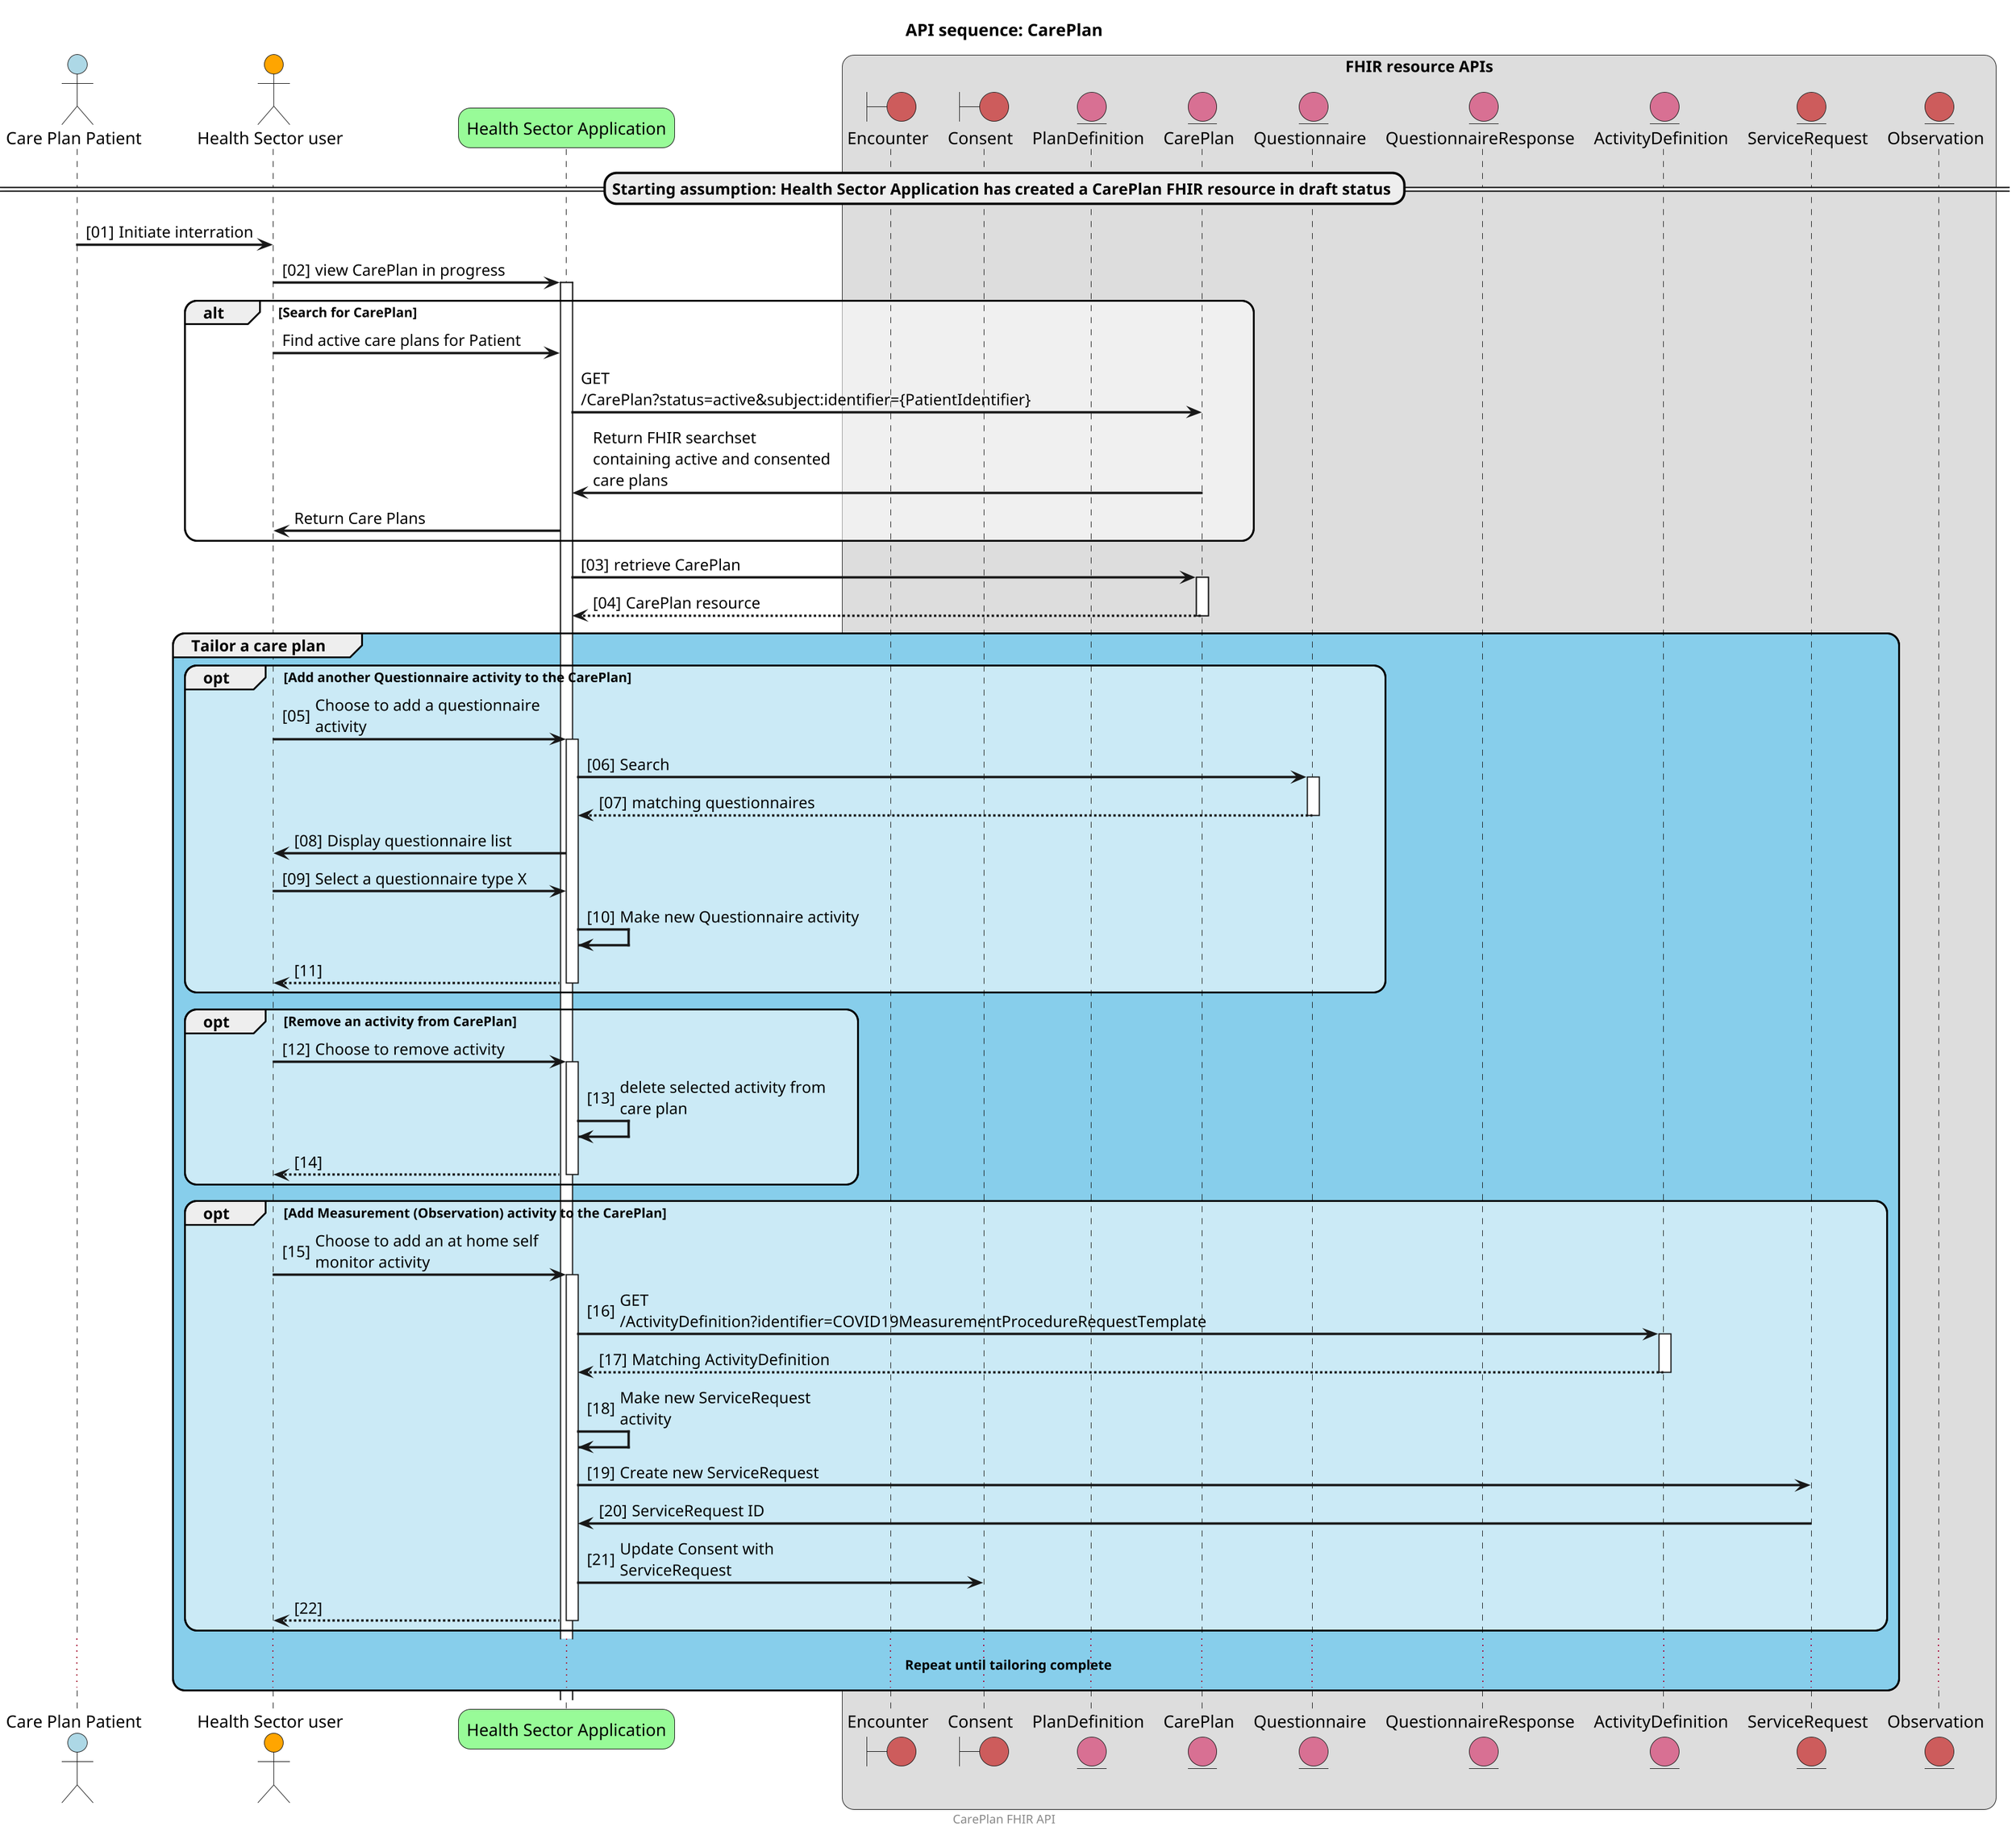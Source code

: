 @startuml careplan-tailoring

title "API sequence: CarePlan"
footer "CarePlan FHIR API"

autonumber "[00]"
skinparam BoxPadding 10
skinparam sequenceStyle uml2
skinparam maxMessageSize 200
skinparam ParticipantPadding 5
skinparam roundcorner 20
skinparam sequenceArrowThickness 2

skinparam SequenceGroupBodyBackgroundColor #FFFFFF90
skinparam responseMessageBelowArrow true


skinparam dpi 300
scale max 1024*1800


actor "Care Plan Patient" as Patient #LightBlue

actor "Health Sector user" as P #Orange

participant "Health Sector Application" as APIC #PaleGreen

box "FHIR resource APIs"
boundary "Encounter" as EC #IndianRed
boundary "Consent" as C #IndianRed

entity "PlanDefinition" as PD #PaleVioletRed
entity "CarePlan" as CP #PaleVioletRed
entity "Questionnaire" as QD #PaleVioletRed
entity "QuestionnaireResponse" as QR #PaleVioletRed
entity "ActivityDefinition" as AD #PaleVioletRed
entity "ServiceRequest" as SRA #IndianRed
entity "Observation" as OB #IndianRed

end box

box "Health NZ Common API" #LightGray
end box

== Starting assumption: Health Sector Application has created a CarePlan FHIR resource in **draft** status ==

Patient -> P : Initiate interration
P -> APIC++: view CarePlan in progress
autonumber stop
alt Search for CarePlan
  P -> APIC : Find active care plans for Patient
  APIC -> CP : GET /CarePlan?status=active&subject:identifier={PatientIdentifier}
  CP -> APIC : Return FHIR searchset containing active and consented care plans
  APIC -> P : Return Care Plans
end
autonumber resume
APIC -> CP++: retrieve CarePlan
return CarePlan resource
group #SkyBlue Tailor a care plan
  opt Add another Questionnaire activity to the CarePlan
    
    P -> APIC ++: Choose to add a questionnaire activity
    APIC -> QD ++: Search
    return matching questionnaires

    APIC -> P: Display questionnaire list

    P -> APIC: Select a questionnaire type X

    APIC -> APIC: Make new Questionnaire activity
    return

  end

  opt Remove an activity from CarePlan
    P -> APIC++: Choose to remove activity
    APIC -> APIC: delete selected activity from care plan
    return
  end

  opt Add Measurement (Observation) activity to the CarePlan
    
    P -> APIC ++: Choose to add an at home self monitor activity
    APIC -> AD ++: GET /ActivityDefinition?identifier=COVID19MeasurementProcedureRequestTemplate
    return Matching ActivityDefinition

    APIC -> APIC: Make new ServiceRequest activity

    APIC -> SRA : Create new ServiceRequest
    SRA -> APIC : ServiceRequest ID

    APIC -> C : Update Consent with ServiceRequest
    return

  end

  ... **Repeat until tailoring complete** ...
end

@enduml